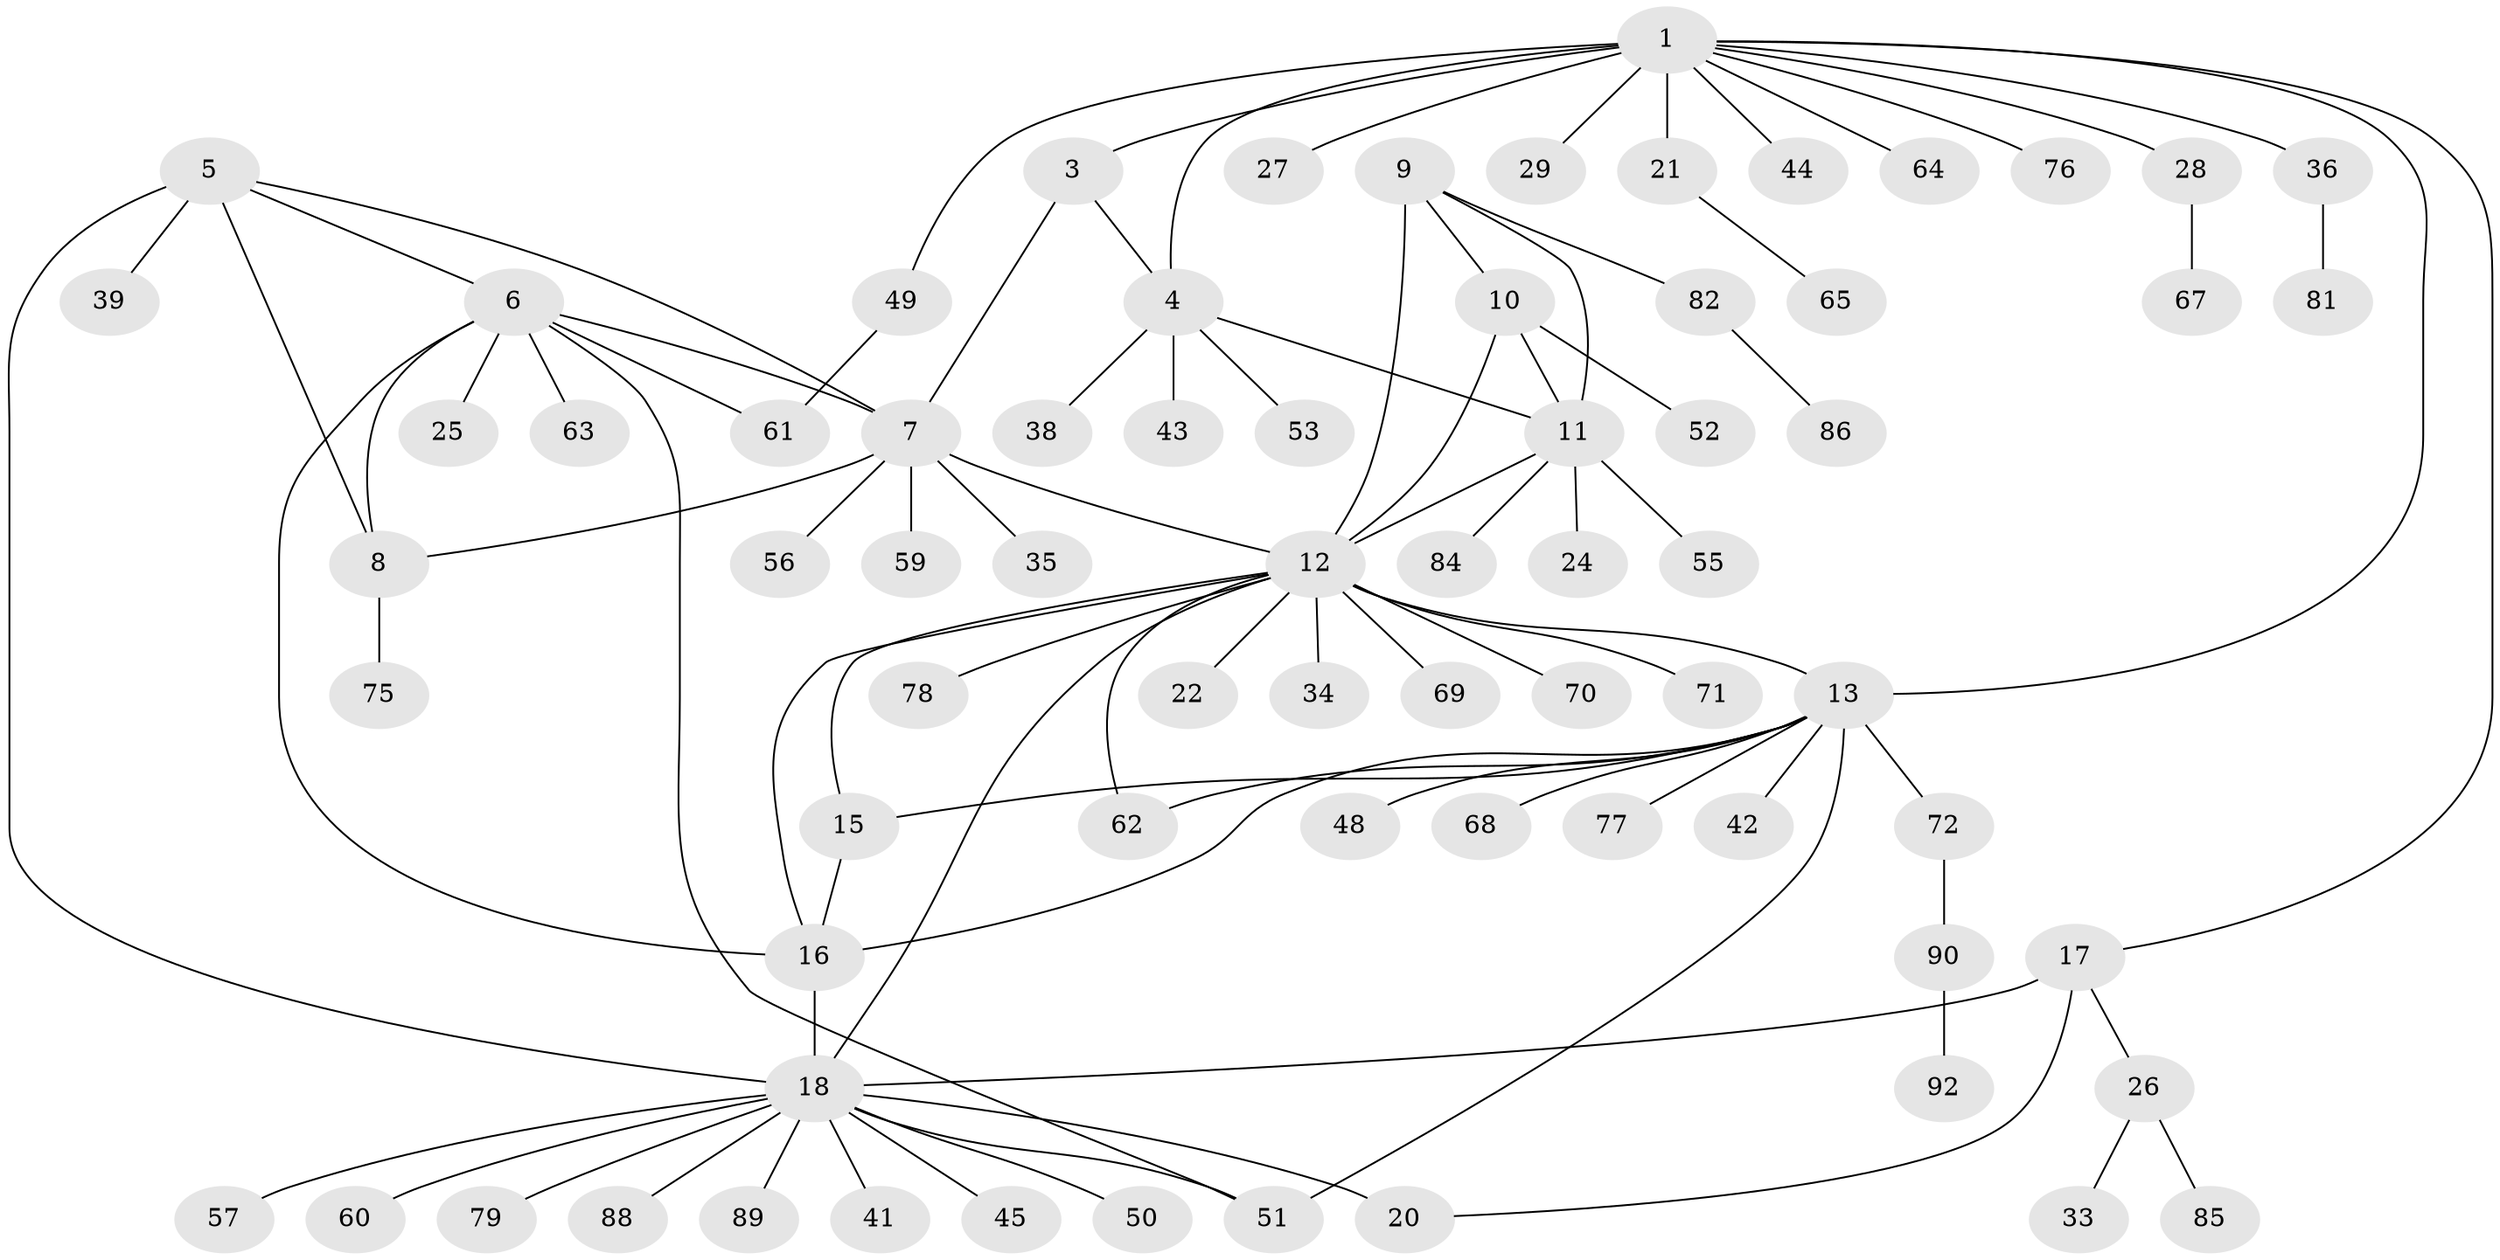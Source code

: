 // original degree distribution, {12: 0.021739130434782608, 5: 0.05434782608695652, 4: 0.021739130434782608, 8: 0.021739130434782608, 6: 0.021739130434782608, 9: 0.010869565217391304, 7: 0.021739130434782608, 11: 0.021739130434782608, 3: 0.05434782608695652, 2: 0.1956521739130435, 1: 0.5543478260869565}
// Generated by graph-tools (version 1.1) at 2025/11/02/27/25 16:11:34]
// undirected, 72 vertices, 92 edges
graph export_dot {
graph [start="1"]
  node [color=gray90,style=filled];
  1 [super="+2"];
  3;
  4 [super="+54"];
  5 [super="+46"];
  6 [super="+47"];
  7 [super="+23"];
  8 [super="+31"];
  9;
  10 [super="+37"];
  11 [super="+40"];
  12 [super="+14"];
  13 [super="+74"];
  15;
  16;
  17 [super="+80"];
  18 [super="+19"];
  20;
  21;
  22;
  24;
  25 [super="+30"];
  26 [super="+32"];
  27;
  28 [super="+58"];
  29;
  33;
  34;
  35;
  36;
  38;
  39;
  41 [super="+87"];
  42;
  43;
  44;
  45;
  48 [super="+66"];
  49;
  50;
  51 [super="+73"];
  52;
  53;
  55;
  56;
  57;
  59;
  60;
  61;
  62;
  63;
  64;
  65 [super="+83"];
  67;
  68;
  69;
  70;
  71;
  72;
  75 [super="+91"];
  76;
  77;
  78;
  79;
  81;
  82;
  84;
  85;
  86;
  88;
  89;
  90;
  92;
  1 -- 3 [weight=2];
  1 -- 4 [weight=2];
  1 -- 13;
  1 -- 21;
  1 -- 27;
  1 -- 28;
  1 -- 29;
  1 -- 44;
  1 -- 49;
  1 -- 64;
  1 -- 76;
  1 -- 17;
  1 -- 36;
  3 -- 4;
  3 -- 7;
  4 -- 11;
  4 -- 38;
  4 -- 43;
  4 -- 53;
  5 -- 6;
  5 -- 7;
  5 -- 8;
  5 -- 18;
  5 -- 39;
  6 -- 7;
  6 -- 8;
  6 -- 16;
  6 -- 25;
  6 -- 51;
  6 -- 61;
  6 -- 63;
  7 -- 8;
  7 -- 12;
  7 -- 35;
  7 -- 56;
  7 -- 59;
  8 -- 75;
  9 -- 10;
  9 -- 11;
  9 -- 12;
  9 -- 82;
  10 -- 11;
  10 -- 12;
  10 -- 52;
  11 -- 12;
  11 -- 24;
  11 -- 55;
  11 -- 84;
  12 -- 22;
  12 -- 34;
  12 -- 62;
  12 -- 69;
  12 -- 70;
  12 -- 71;
  12 -- 18;
  12 -- 16;
  12 -- 13;
  12 -- 78;
  12 -- 15;
  13 -- 15;
  13 -- 16;
  13 -- 42;
  13 -- 48;
  13 -- 62;
  13 -- 68;
  13 -- 72;
  13 -- 77;
  13 -- 51;
  15 -- 16;
  16 -- 18;
  17 -- 18 [weight=2];
  17 -- 20;
  17 -- 26;
  18 -- 20 [weight=2];
  18 -- 45;
  18 -- 50;
  18 -- 88;
  18 -- 41;
  18 -- 79;
  18 -- 51;
  18 -- 89;
  18 -- 60;
  18 -- 57;
  21 -- 65;
  26 -- 33;
  26 -- 85;
  28 -- 67;
  36 -- 81;
  49 -- 61;
  72 -- 90;
  82 -- 86;
  90 -- 92;
}
